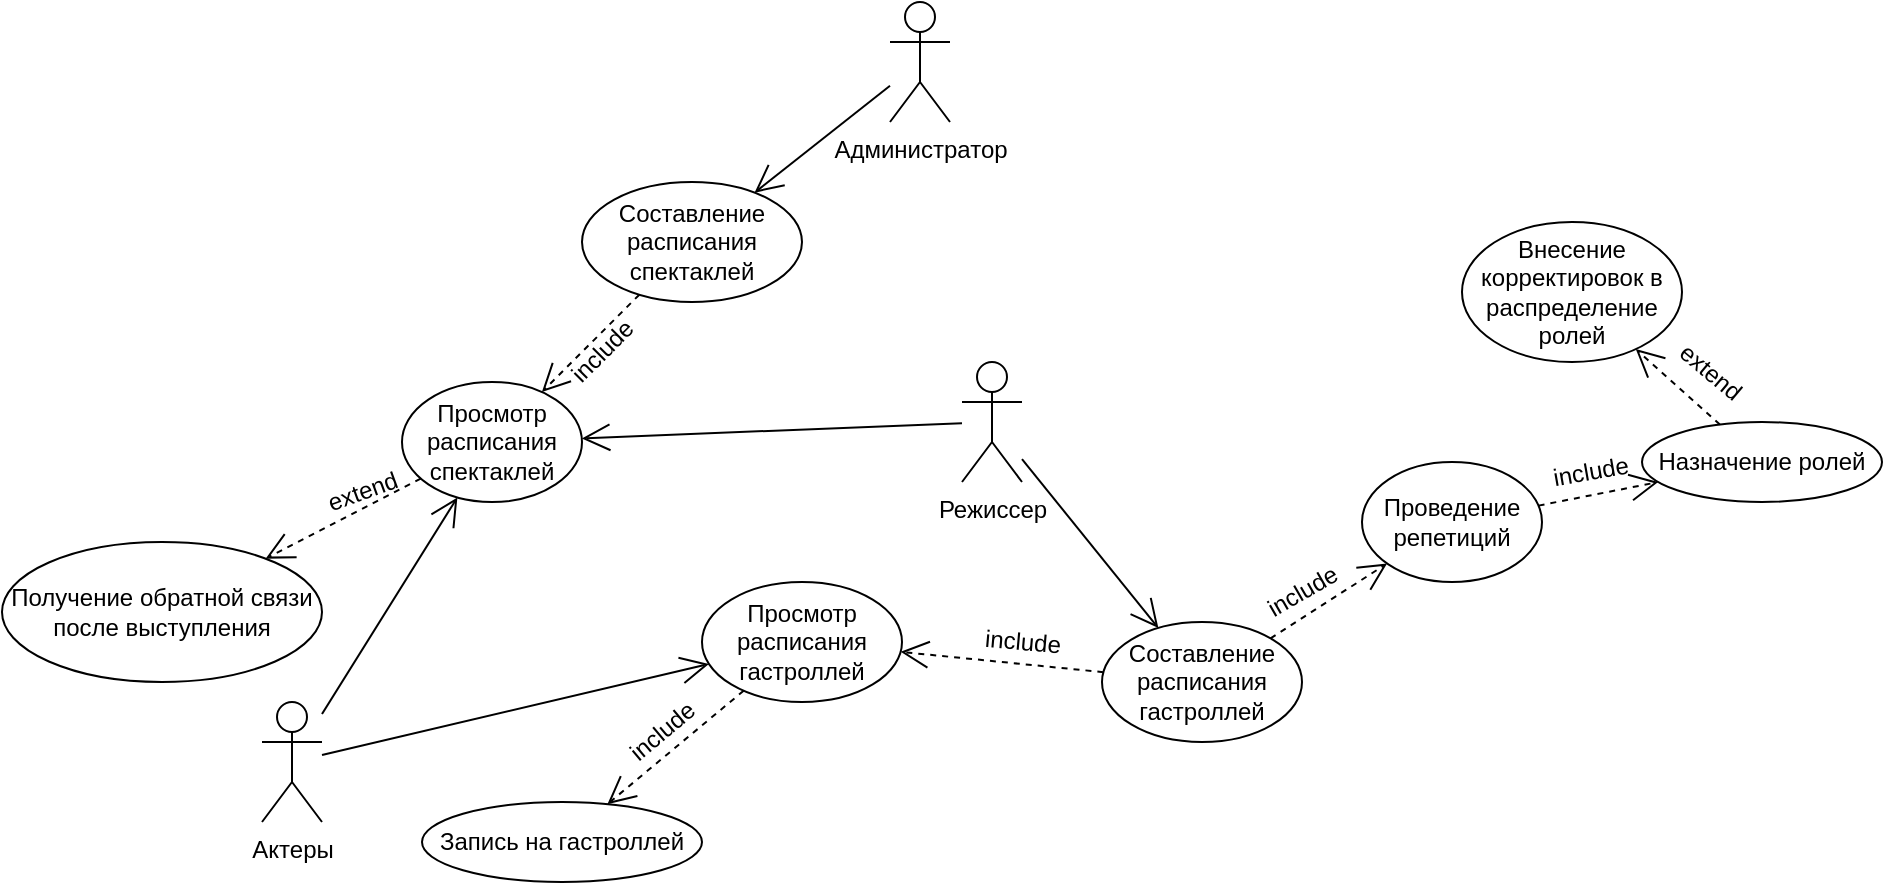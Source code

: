 <mxfile version="26.2.14">
  <diagram id="ceBP3-h1Ex3JJc4GF5Oh" name="Страница — 1">
    <mxGraphModel dx="2250" dy="632" grid="1" gridSize="10" guides="1" tooltips="1" connect="1" arrows="1" fold="1" page="1" pageScale="1" pageWidth="827" pageHeight="1169" math="0" shadow="0">
      <root>
        <mxCell id="0" />
        <mxCell id="1" parent="0" />
        <mxCell id="9c8Pxas7eKZlCDr05NmH-2" value="Администратор" style="shape=umlActor;verticalLabelPosition=bottom;verticalAlign=top;html=1;outlineConnect=0;" parent="1" vertex="1">
          <mxGeometry x="384" y="20" width="30" height="60" as="geometry" />
        </mxCell>
        <mxCell id="9c8Pxas7eKZlCDr05NmH-4" value="Актеры" style="shape=umlActor;verticalLabelPosition=bottom;verticalAlign=top;html=1;outlineConnect=0;" parent="1" vertex="1">
          <mxGeometry x="70" y="370" width="30" height="60" as="geometry" />
        </mxCell>
        <mxCell id="9c8Pxas7eKZlCDr05NmH-5" value="Просмотр расписания гастроллей" style="ellipse;whiteSpace=wrap;html=1;" parent="1" vertex="1">
          <mxGeometry x="290" y="310" width="100" height="60" as="geometry" />
        </mxCell>
        <mxCell id="9c8Pxas7eKZlCDr05NmH-6" value="Запись на гастроллей" style="ellipse;whiteSpace=wrap;html=1;" parent="1" vertex="1">
          <mxGeometry x="150" y="420" width="140" height="40" as="geometry" />
        </mxCell>
        <mxCell id="9c8Pxas7eKZlCDr05NmH-7" value="Просмотр расписания спектаклей" style="ellipse;whiteSpace=wrap;html=1;" parent="1" vertex="1">
          <mxGeometry x="140" y="210" width="90" height="60" as="geometry" />
        </mxCell>
        <mxCell id="9c8Pxas7eKZlCDr05NmH-8" value="Получение обратной связи после выступления" style="ellipse;whiteSpace=wrap;html=1;" parent="1" vertex="1">
          <mxGeometry x="-60" y="290" width="160" height="70" as="geometry" />
        </mxCell>
        <mxCell id="9c8Pxas7eKZlCDr05NmH-11" value="Составление расписания спектаклей" style="ellipse;whiteSpace=wrap;html=1;" parent="1" vertex="1">
          <mxGeometry x="230" y="110" width="110" height="60" as="geometry" />
        </mxCell>
        <mxCell id="9c8Pxas7eKZlCDr05NmH-14" value="Режиссер" style="shape=umlActor;verticalLabelPosition=bottom;verticalAlign=top;html=1;outlineConnect=0;" parent="1" vertex="1">
          <mxGeometry x="420" y="200" width="30" height="60" as="geometry" />
        </mxCell>
        <mxCell id="9c8Pxas7eKZlCDr05NmH-16" value="Проведение репетиций" style="ellipse;whiteSpace=wrap;html=1;" parent="1" vertex="1">
          <mxGeometry x="620" y="250" width="90" height="60" as="geometry" />
        </mxCell>
        <mxCell id="PKwQjGBi2gt3uW4InknV-1" value="Назначение ролей" style="ellipse;whiteSpace=wrap;html=1;" parent="1" vertex="1">
          <mxGeometry x="760" y="230" width="120" height="40" as="geometry" />
        </mxCell>
        <mxCell id="PKwQjGBi2gt3uW4InknV-2" value="Внесение корректировок в распределение ролей" style="ellipse;whiteSpace=wrap;html=1;" parent="1" vertex="1">
          <mxGeometry x="670" y="130" width="110" height="70" as="geometry" />
        </mxCell>
        <mxCell id="PKwQjGBi2gt3uW4InknV-4" value="Составление расписания гастроллей" style="ellipse;whiteSpace=wrap;html=1;" parent="1" vertex="1">
          <mxGeometry x="490" y="330" width="100" height="60" as="geometry" />
        </mxCell>
        <mxCell id="PKwQjGBi2gt3uW4InknV-7" value="" style="endArrow=open;endFill=1;endSize=12;html=1;rounded=0;" parent="1" source="9c8Pxas7eKZlCDr05NmH-2" target="9c8Pxas7eKZlCDr05NmH-11" edge="1">
          <mxGeometry width="160" relative="1" as="geometry">
            <mxPoint x="330" y="240" as="sourcePoint" />
            <mxPoint x="490" y="240" as="targetPoint" />
          </mxGeometry>
        </mxCell>
        <mxCell id="PKwQjGBi2gt3uW4InknV-9" value="" style="endArrow=open;endFill=1;endSize=12;html=1;rounded=0;" parent="1" source="9c8Pxas7eKZlCDr05NmH-4" target="9c8Pxas7eKZlCDr05NmH-7" edge="1">
          <mxGeometry width="160" relative="1" as="geometry">
            <mxPoint x="330" y="240" as="sourcePoint" />
            <mxPoint x="490" y="240" as="targetPoint" />
          </mxGeometry>
        </mxCell>
        <mxCell id="PKwQjGBi2gt3uW4InknV-10" value="" style="endArrow=open;endSize=12;dashed=1;html=1;rounded=0;" parent="1" source="9c8Pxas7eKZlCDr05NmH-11" target="9c8Pxas7eKZlCDr05NmH-7" edge="1">
          <mxGeometry width="160" relative="1" as="geometry">
            <mxPoint x="330" y="240" as="sourcePoint" />
            <mxPoint x="490" y="240" as="targetPoint" />
          </mxGeometry>
        </mxCell>
        <mxCell id="PKwQjGBi2gt3uW4InknV-11" value="include" style="text;html=1;align=center;verticalAlign=middle;resizable=0;points=[];autosize=1;strokeColor=none;fillColor=none;rotation=-45;" parent="1" vertex="1">
          <mxGeometry x="210" y="180" width="60" height="30" as="geometry" />
        </mxCell>
        <mxCell id="PKwQjGBi2gt3uW4InknV-12" value="" style="endArrow=open;endSize=12;dashed=1;html=1;rounded=0;" parent="1" source="9c8Pxas7eKZlCDr05NmH-7" target="9c8Pxas7eKZlCDr05NmH-8" edge="1">
          <mxGeometry width="160" relative="1" as="geometry">
            <mxPoint x="330" y="240" as="sourcePoint" />
            <mxPoint x="490" y="240" as="targetPoint" />
          </mxGeometry>
        </mxCell>
        <mxCell id="PKwQjGBi2gt3uW4InknV-13" value="extend" style="text;html=1;align=center;verticalAlign=middle;resizable=0;points=[];autosize=1;strokeColor=none;fillColor=none;rotation=-20;" parent="1" vertex="1">
          <mxGeometry x="90" y="250" width="60" height="30" as="geometry" />
        </mxCell>
        <mxCell id="PKwQjGBi2gt3uW4InknV-15" value="" style="endArrow=open;endFill=1;endSize=12;html=1;rounded=0;" parent="1" source="9c8Pxas7eKZlCDr05NmH-14" target="PKwQjGBi2gt3uW4InknV-4" edge="1">
          <mxGeometry width="160" relative="1" as="geometry">
            <mxPoint x="704" y="370" as="sourcePoint" />
            <mxPoint x="490" y="240" as="targetPoint" />
          </mxGeometry>
        </mxCell>
        <mxCell id="PKwQjGBi2gt3uW4InknV-16" value="" style="endArrow=open;endSize=12;dashed=1;html=1;rounded=0;" parent="1" source="PKwQjGBi2gt3uW4InknV-4" target="9c8Pxas7eKZlCDr05NmH-5" edge="1">
          <mxGeometry width="160" relative="1" as="geometry">
            <mxPoint x="330" y="240" as="sourcePoint" />
            <mxPoint x="490" y="240" as="targetPoint" />
          </mxGeometry>
        </mxCell>
        <mxCell id="PKwQjGBi2gt3uW4InknV-17" value="" style="endArrow=open;endSize=12;dashed=1;html=1;rounded=0;" parent="1" source="PKwQjGBi2gt3uW4InknV-4" target="9c8Pxas7eKZlCDr05NmH-16" edge="1">
          <mxGeometry width="160" relative="1" as="geometry">
            <mxPoint x="330" y="240" as="sourcePoint" />
            <mxPoint x="490" y="240" as="targetPoint" />
          </mxGeometry>
        </mxCell>
        <mxCell id="PKwQjGBi2gt3uW4InknV-18" value="" style="endArrow=open;endSize=12;dashed=1;html=1;rounded=0;" parent="1" source="9c8Pxas7eKZlCDr05NmH-16" target="PKwQjGBi2gt3uW4InknV-1" edge="1">
          <mxGeometry width="160" relative="1" as="geometry">
            <mxPoint x="384" y="180" as="sourcePoint" />
            <mxPoint x="544" y="180" as="targetPoint" />
          </mxGeometry>
        </mxCell>
        <mxCell id="PKwQjGBi2gt3uW4InknV-19" value="" style="endArrow=open;endSize=12;dashed=1;html=1;rounded=0;" parent="1" source="PKwQjGBi2gt3uW4InknV-1" target="PKwQjGBi2gt3uW4InknV-2" edge="1">
          <mxGeometry width="160" relative="1" as="geometry">
            <mxPoint x="384" y="180" as="sourcePoint" />
            <mxPoint x="544" y="180" as="targetPoint" />
          </mxGeometry>
        </mxCell>
        <mxCell id="PKwQjGBi2gt3uW4InknV-20" value="" style="endArrow=open;endFill=1;endSize=12;html=1;rounded=0;" parent="1" source="9c8Pxas7eKZlCDr05NmH-4" target="9c8Pxas7eKZlCDr05NmH-5" edge="1">
          <mxGeometry width="160" relative="1" as="geometry">
            <mxPoint x="330" y="240" as="sourcePoint" />
            <mxPoint x="490" y="240" as="targetPoint" />
          </mxGeometry>
        </mxCell>
        <mxCell id="PKwQjGBi2gt3uW4InknV-22" value="" style="endArrow=open;endSize=12;dashed=1;html=1;rounded=0;" parent="1" source="9c8Pxas7eKZlCDr05NmH-5" target="9c8Pxas7eKZlCDr05NmH-6" edge="1">
          <mxGeometry width="160" relative="1" as="geometry">
            <mxPoint x="330" y="240" as="sourcePoint" />
            <mxPoint x="490" y="240" as="targetPoint" />
          </mxGeometry>
        </mxCell>
        <mxCell id="PKwQjGBi2gt3uW4InknV-23" value="include" style="text;html=1;align=center;verticalAlign=middle;resizable=0;points=[];autosize=1;strokeColor=none;fillColor=none;rotation=-40;" parent="1" vertex="1">
          <mxGeometry x="240" y="370" width="60" height="30" as="geometry" />
        </mxCell>
        <mxCell id="PKwQjGBi2gt3uW4InknV-24" value="include" style="text;html=1;align=center;verticalAlign=middle;resizable=0;points=[];autosize=1;strokeColor=none;fillColor=none;rotation=5;" parent="1" vertex="1">
          <mxGeometry x="420" y="325" width="60" height="30" as="geometry" />
        </mxCell>
        <mxCell id="PKwQjGBi2gt3uW4InknV-25" value="include" style="text;html=1;align=center;verticalAlign=middle;resizable=0;points=[];autosize=1;strokeColor=none;fillColor=none;rotation=-30;" parent="1" vertex="1">
          <mxGeometry x="560" y="300" width="60" height="30" as="geometry" />
        </mxCell>
        <mxCell id="PKwQjGBi2gt3uW4InknV-26" value="include" style="text;html=1;align=center;verticalAlign=middle;resizable=0;points=[];autosize=1;strokeColor=none;fillColor=none;rotation=-10;" parent="1" vertex="1">
          <mxGeometry x="704" y="240" width="60" height="30" as="geometry" />
        </mxCell>
        <mxCell id="PKwQjGBi2gt3uW4InknV-27" value="extend" style="text;html=1;align=center;verticalAlign=middle;resizable=0;points=[];autosize=1;strokeColor=none;fillColor=none;rotation=40;" parent="1" vertex="1">
          <mxGeometry x="764" y="190" width="60" height="30" as="geometry" />
        </mxCell>
        <mxCell id="CCoNJrxbuLfTUMWd0Z_x-1" value="" style="endArrow=open;endFill=1;endSize=12;html=1;rounded=0;" edge="1" parent="1" source="9c8Pxas7eKZlCDr05NmH-14" target="9c8Pxas7eKZlCDr05NmH-7">
          <mxGeometry width="160" relative="1" as="geometry">
            <mxPoint x="320" y="270" as="sourcePoint" />
            <mxPoint x="480" y="270" as="targetPoint" />
          </mxGeometry>
        </mxCell>
      </root>
    </mxGraphModel>
  </diagram>
</mxfile>
